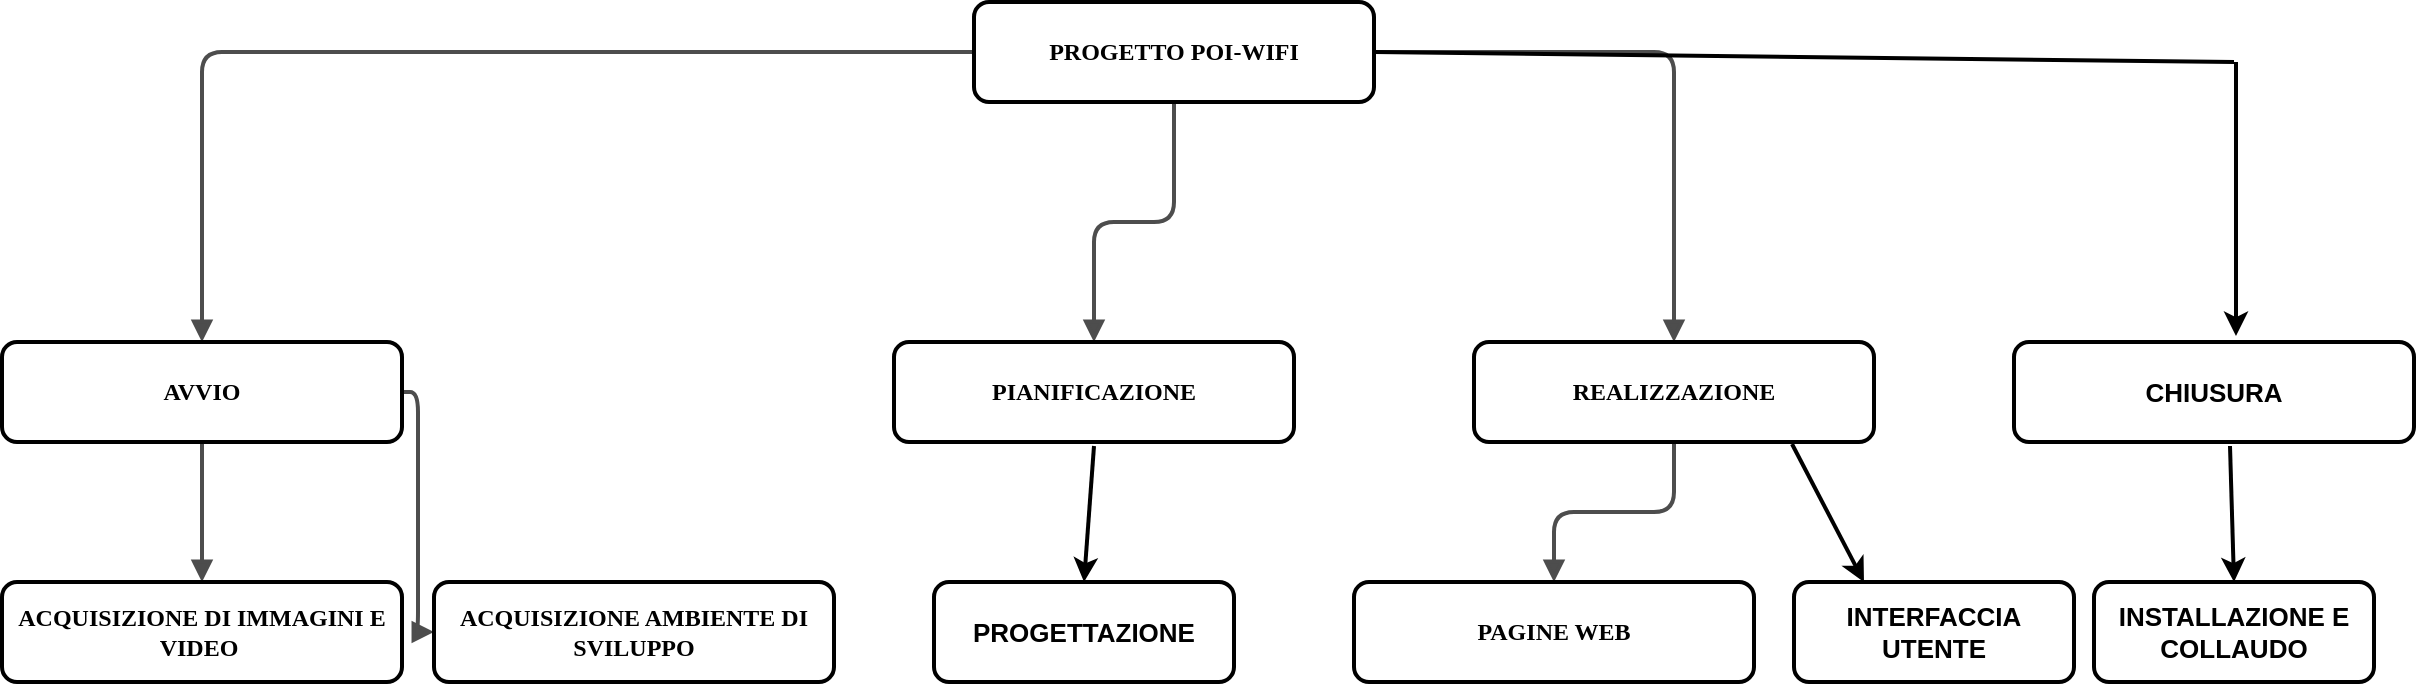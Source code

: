 <mxfile version="14.6.0" type="google"><diagram name="Page-1" id="19d8dcba-68ad-dc05-1034-9cf7b2a963f6"><mxGraphModel dx="1422" dy="794" grid="1" gridSize="10" guides="1" tooltips="1" connect="1" arrows="1" fold="1" page="1" pageScale="1" pageWidth="1100" pageHeight="850" background="#ffffff" math="0" shadow="0"><root><mxCell id="0"/><mxCell id="1" parent="0"/><mxCell id="218ae93e1282097f-42" value="" style="edgeStyle=orthogonalEdgeStyle;rounded=1;html=1;labelBackgroundColor=none;endArrow=block;endFill=1;strokeColor=#4D4D4D;strokeWidth=2;fontFamily=Verdana;fontSize=12;fontStyle=1" parent="1" source="6257edae8c83ed4a-1" target="6257edae8c83ed4a-12" edge="1"><mxGeometry relative="1" as="geometry"/></mxCell><mxCell id="218ae93e1282097f-43" value="" style="edgeStyle=orthogonalEdgeStyle;rounded=1;html=1;labelBackgroundColor=none;endArrow=block;endFill=1;strokeColor=#4D4D4D;strokeWidth=2;fontFamily=Verdana;fontSize=12;fontStyle=1" parent="1" source="6257edae8c83ed4a-1" target="6257edae8c83ed4a-9" edge="1"><mxGeometry relative="1" as="geometry"/></mxCell><mxCell id="218ae93e1282097f-44" value="" style="edgeStyle=orthogonalEdgeStyle;rounded=1;html=1;labelBackgroundColor=none;endArrow=block;endFill=1;strokeColor=#4D4D4D;strokeWidth=2;fontFamily=Verdana;fontSize=12;fontStyle=1" parent="1" source="6257edae8c83ed4a-1" target="218ae93e1282097f-2" edge="1"><mxGeometry relative="1" as="geometry"/></mxCell><mxCell id="218ae93e1282097f-45" value="" style="edgeStyle=elbowEdgeStyle;rounded=1;html=1;labelBackgroundColor=none;endArrow=block;endFill=1;strokeColor=#4D4D4D;strokeWidth=2;fontFamily=Verdana;fontSize=12;fontStyle=1" parent="1" source="6257edae8c83ed4a-9" target="6257edae8c83ed4a-21" edge="1"><mxGeometry relative="1" as="geometry"/></mxCell><mxCell id="218ae93e1282097f-46" value="" style="edgeStyle=orthogonalEdgeStyle;rounded=1;html=1;labelBackgroundColor=none;endArrow=block;endFill=1;strokeColor=#4D4D4D;strokeWidth=2;fontFamily=Verdana;fontSize=12;fontStyle=1" parent="1" source="6257edae8c83ed4a-9" target="218ae93e1282097f-8" edge="1"><mxGeometry relative="1" as="geometry"/></mxCell><mxCell id="218ae93e1282097f-48" value="" style="edgeStyle=orthogonalEdgeStyle;rounded=1;html=1;labelBackgroundColor=none;endArrow=block;endFill=1;strokeColor=#4D4D4D;strokeWidth=2;fontFamily=Verdana;fontSize=12;fontStyle=1" parent="1" source="218ae93e1282097f-2" target="6257edae8c83ed4a-24" edge="1"><mxGeometry relative="1" as="geometry"/></mxCell><mxCell id="218ae93e1282097f-8" value="ACQUISIZIONE DI IMMAGINI E VIDEO&amp;nbsp;" style="whiteSpace=wrap;html=1;rounded=1;shadow=0;comic=0;strokeWidth=2;fontFamily=Verdana;align=center;fontSize=12;fontStyle=1" parent="1" vertex="1"><mxGeometry x="144" y="330" width="200" height="50" as="geometry"/></mxCell><mxCell id="6257edae8c83ed4a-9" value="AVVIO" style="whiteSpace=wrap;html=1;rounded=1;shadow=0;comic=0;strokeWidth=2;fontFamily=Verdana;align=center;fontSize=12;fontStyle=1" parent="1" vertex="1"><mxGeometry x="144" y="210" width="200" height="50" as="geometry"/></mxCell><mxCell id="6257edae8c83ed4a-21" value="ACQUISIZIONE AMBIENTE DI SVILUPPO" style="whiteSpace=wrap;html=1;rounded=1;shadow=0;comic=0;strokeWidth=2;fontFamily=Verdana;align=center;fontSize=12;fontStyle=1" parent="1" vertex="1"><mxGeometry x="360" y="330" width="200" height="50" as="geometry"/></mxCell><mxCell id="6257edae8c83ed4a-12" value="PIANIFICAZIONE" style="whiteSpace=wrap;html=1;rounded=1;shadow=0;comic=0;strokeWidth=2;fontFamily=Verdana;align=center;fontSize=12;fontStyle=1" parent="1" vertex="1"><mxGeometry x="590" y="210" width="200" height="50" as="geometry"/></mxCell><mxCell id="6257edae8c83ed4a-1" value="PROGETTO POI-WIFI" style="whiteSpace=wrap;html=1;rounded=1;shadow=0;comic=0;strokeWidth=2;fontFamily=Verdana;align=center;fontSize=12;fontStyle=1" parent="1" vertex="1"><mxGeometry x="630" y="40" width="200" height="50" as="geometry"/></mxCell><mxCell id="218ae93e1282097f-2" value="REALIZZAZIONE" style="whiteSpace=wrap;html=1;rounded=1;shadow=0;comic=0;strokeWidth=2;fontFamily=Verdana;align=center;fontSize=12;fontStyle=1" parent="1" vertex="1"><mxGeometry x="880" y="210" width="200" height="50" as="geometry"/></mxCell><mxCell id="6257edae8c83ed4a-24" value="PAGINE WEB" style="whiteSpace=wrap;html=1;rounded=1;shadow=0;comic=0;strokeWidth=2;fontFamily=Verdana;align=center;fontSize=12;fontStyle=1" parent="1" vertex="1"><mxGeometry x="820" y="330" width="200" height="50" as="geometry"/></mxCell><mxCell id="ttxgp8YvprTA7txNkV17-2" value="CHIUSURA" style="rounded=1;whiteSpace=wrap;html=1;strokeWidth=2;fontStyle=1;fontSize=13;" vertex="1" parent="1"><mxGeometry x="1150" y="210" width="200" height="50" as="geometry"/></mxCell><mxCell id="ttxgp8YvprTA7txNkV17-10" value="" style="endArrow=none;html=1;strokeWidth=2;exitX=1;exitY=0.5;exitDx=0;exitDy=0;" edge="1" parent="1" source="6257edae8c83ed4a-1"><mxGeometry width="50" height="50" relative="1" as="geometry"><mxPoint x="1250" y="100" as="sourcePoint"/><mxPoint x="1260" y="70" as="targetPoint"/></mxGeometry></mxCell><mxCell id="ttxgp8YvprTA7txNkV17-11" value="" style="endArrow=classic;html=1;strokeWidth=2;entryX=0.555;entryY=-0.06;entryDx=0;entryDy=0;entryPerimeter=0;" edge="1" parent="1" target="ttxgp8YvprTA7txNkV17-2"><mxGeometry width="50" height="50" relative="1" as="geometry"><mxPoint x="1261" y="70" as="sourcePoint"/><mxPoint x="1435" y="90" as="targetPoint"/></mxGeometry></mxCell><mxCell id="ttxgp8YvprTA7txNkV17-12" value="&lt;b&gt;INSTALLAZIONE E COLLAUDO&lt;/b&gt;" style="rounded=1;whiteSpace=wrap;html=1;fontSize=13;strokeWidth=2;" vertex="1" parent="1"><mxGeometry x="1190" y="330" width="140" height="50" as="geometry"/></mxCell><mxCell id="ttxgp8YvprTA7txNkV17-15" value="" style="endArrow=classic;html=1;fontSize=13;strokeWidth=2;exitX=0.54;exitY=1.04;exitDx=0;exitDy=0;exitPerimeter=0;entryX=0.5;entryY=0;entryDx=0;entryDy=0;" edge="1" parent="1" source="ttxgp8YvprTA7txNkV17-2" target="ttxgp8YvprTA7txNkV17-12"><mxGeometry width="50" height="50" relative="1" as="geometry"><mxPoint x="1400" y="310" as="sourcePoint"/><mxPoint x="1421" y="317" as="targetPoint"/></mxGeometry></mxCell><mxCell id="ttxgp8YvprTA7txNkV17-16" value="&lt;b&gt;PROGETTAZIONE&lt;/b&gt;" style="rounded=1;whiteSpace=wrap;html=1;fontSize=13;strokeWidth=2;" vertex="1" parent="1"><mxGeometry x="610" y="330" width="150" height="50" as="geometry"/></mxCell><mxCell id="ttxgp8YvprTA7txNkV17-17" value="" style="endArrow=classic;html=1;fontSize=13;strokeWidth=2;entryX=0.5;entryY=0;entryDx=0;entryDy=0;" edge="1" parent="1" target="ttxgp8YvprTA7txNkV17-16"><mxGeometry width="50" height="50" relative="1" as="geometry"><mxPoint x="690" y="262" as="sourcePoint"/><mxPoint x="860" y="390" as="targetPoint"/></mxGeometry></mxCell><mxCell id="ttxgp8YvprTA7txNkV17-18" value="&lt;b&gt;INTERFACCIA UTENTE&lt;/b&gt;" style="rounded=1;whiteSpace=wrap;html=1;fontSize=13;strokeWidth=2;" vertex="1" parent="1"><mxGeometry x="1040" y="330" width="140" height="50" as="geometry"/></mxCell><mxCell id="ttxgp8YvprTA7txNkV17-19" value="" style="endArrow=classic;html=1;fontSize=13;strokeWidth=2;exitX=0.795;exitY=1.02;exitDx=0;exitDy=0;exitPerimeter=0;entryX=0.25;entryY=0;entryDx=0;entryDy=0;" edge="1" parent="1" source="218ae93e1282097f-2" target="ttxgp8YvprTA7txNkV17-18"><mxGeometry width="50" height="50" relative="1" as="geometry"><mxPoint x="1010" y="460" as="sourcePoint"/><mxPoint x="1060" y="410" as="targetPoint"/></mxGeometry></mxCell></root></mxGraphModel></diagram></mxfile>
